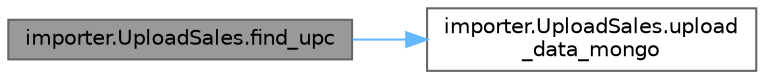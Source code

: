 digraph "importer.UploadSales.find_upc"
{
 // LATEX_PDF_SIZE
  bgcolor="transparent";
  edge [fontname=Helvetica,fontsize=10,labelfontname=Helvetica,labelfontsize=10];
  node [fontname=Helvetica,fontsize=10,shape=box,height=0.2,width=0.4];
  rankdir="LR";
  Node1 [id="Node000001",label="importer.UploadSales.find_upc",height=0.2,width=0.4,color="gray40", fillcolor="grey60", style="filled", fontcolor="black",tooltip=" "];
  Node1 -> Node2 [id="edge1_Node000001_Node000002",color="steelblue1",style="solid",tooltip=" "];
  Node2 [id="Node000002",label="importer.UploadSales.upload\l_data_mongo",height=0.2,width=0.4,color="grey40", fillcolor="white", style="filled",URL="$namespaceimporter_1_1_upload_sales.html#ad521bee3217da21b864556909a608866",tooltip=" "];
}
